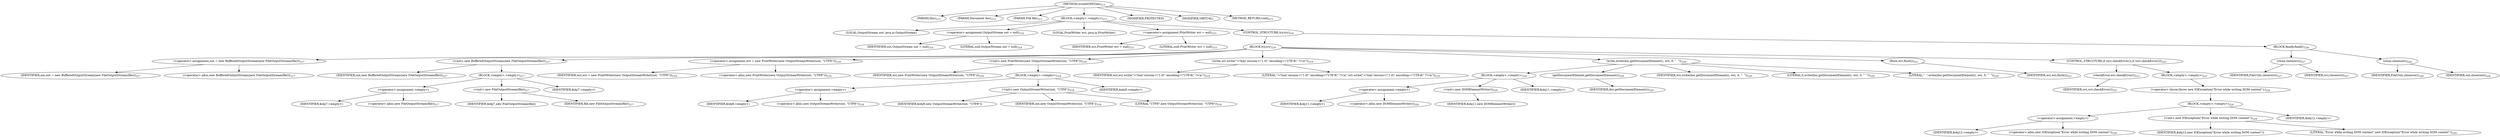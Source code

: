 digraph "writeDOMTree" {  
"329" [label = <(METHOD,writeDOMTree)<SUB>213</SUB>> ]
"330" [label = <(PARAM,this)<SUB>213</SUB>> ]
"331" [label = <(PARAM,Document doc)<SUB>213</SUB>> ]
"332" [label = <(PARAM,File file)<SUB>213</SUB>> ]
"333" [label = <(BLOCK,&lt;empty&gt;,&lt;empty&gt;)<SUB>213</SUB>> ]
"21" [label = <(LOCAL,OutputStream out: java.io.OutputStream)> ]
"334" [label = <(&lt;operator&gt;.assignment,OutputStream out = null)<SUB>214</SUB>> ]
"335" [label = <(IDENTIFIER,out,OutputStream out = null)<SUB>214</SUB>> ]
"336" [label = <(LITERAL,null,OutputStream out = null)<SUB>214</SUB>> ]
"23" [label = <(LOCAL,PrintWriter wri: java.io.PrintWriter)> ]
"337" [label = <(&lt;operator&gt;.assignment,PrintWriter wri = null)<SUB>215</SUB>> ]
"338" [label = <(IDENTIFIER,wri,PrintWriter wri = null)<SUB>215</SUB>> ]
"339" [label = <(LITERAL,null,PrintWriter wri = null)<SUB>215</SUB>> ]
"340" [label = <(CONTROL_STRUCTURE,try,try)<SUB>216</SUB>> ]
"341" [label = <(BLOCK,try,try)<SUB>216</SUB>> ]
"342" [label = <(&lt;operator&gt;.assignment,out = new BufferedOutputStream(new FileOutputStream(file)))<SUB>217</SUB>> ]
"343" [label = <(IDENTIFIER,out,out = new BufferedOutputStream(new FileOutputStream(file)))<SUB>217</SUB>> ]
"344" [label = <(&lt;operator&gt;.alloc,new BufferedOutputStream(new FileOutputStream(file)))<SUB>217</SUB>> ]
"345" [label = <(&lt;init&gt;,new BufferedOutputStream(new FileOutputStream(file)))<SUB>217</SUB>> ]
"20" [label = <(IDENTIFIER,out,new BufferedOutputStream(new FileOutputStream(file)))<SUB>217</SUB>> ]
"346" [label = <(BLOCK,&lt;empty&gt;,&lt;empty&gt;)<SUB>217</SUB>> ]
"347" [label = <(&lt;operator&gt;.assignment,&lt;empty&gt;)> ]
"348" [label = <(IDENTIFIER,$obj7,&lt;empty&gt;)> ]
"349" [label = <(&lt;operator&gt;.alloc,new FileOutputStream(file))<SUB>217</SUB>> ]
"350" [label = <(&lt;init&gt;,new FileOutputStream(file))<SUB>217</SUB>> ]
"351" [label = <(IDENTIFIER,$obj7,new FileOutputStream(file))> ]
"352" [label = <(IDENTIFIER,file,new FileOutputStream(file))<SUB>217</SUB>> ]
"353" [label = <(IDENTIFIER,$obj7,&lt;empty&gt;)> ]
"354" [label = <(&lt;operator&gt;.assignment,wri = new PrintWriter(new OutputStreamWriter(out, &quot;UTF8&quot;)))<SUB>218</SUB>> ]
"355" [label = <(IDENTIFIER,wri,wri = new PrintWriter(new OutputStreamWriter(out, &quot;UTF8&quot;)))<SUB>218</SUB>> ]
"356" [label = <(&lt;operator&gt;.alloc,new PrintWriter(new OutputStreamWriter(out, &quot;UTF8&quot;)))<SUB>218</SUB>> ]
"357" [label = <(&lt;init&gt;,new PrintWriter(new OutputStreamWriter(out, &quot;UTF8&quot;)))<SUB>218</SUB>> ]
"22" [label = <(IDENTIFIER,wri,new PrintWriter(new OutputStreamWriter(out, &quot;UTF8&quot;)))<SUB>218</SUB>> ]
"358" [label = <(BLOCK,&lt;empty&gt;,&lt;empty&gt;)<SUB>218</SUB>> ]
"359" [label = <(&lt;operator&gt;.assignment,&lt;empty&gt;)> ]
"360" [label = <(IDENTIFIER,$obj9,&lt;empty&gt;)> ]
"361" [label = <(&lt;operator&gt;.alloc,new OutputStreamWriter(out, &quot;UTF8&quot;))<SUB>218</SUB>> ]
"362" [label = <(&lt;init&gt;,new OutputStreamWriter(out, &quot;UTF8&quot;))<SUB>218</SUB>> ]
"363" [label = <(IDENTIFIER,$obj9,new OutputStreamWriter(out, &quot;UTF8&quot;))> ]
"364" [label = <(IDENTIFIER,out,new OutputStreamWriter(out, &quot;UTF8&quot;))<SUB>218</SUB>> ]
"365" [label = <(LITERAL,&quot;UTF8&quot;,new OutputStreamWriter(out, &quot;UTF8&quot;))<SUB>218</SUB>> ]
"366" [label = <(IDENTIFIER,$obj9,&lt;empty&gt;)> ]
"367" [label = <(write,wri.write(&quot;&lt;?xml version=\&quot;1.0\&quot; encoding=\&quot;UTF-8\&quot; ?&gt;\n&quot;))<SUB>219</SUB>> ]
"368" [label = <(IDENTIFIER,wri,wri.write(&quot;&lt;?xml version=\&quot;1.0\&quot; encoding=\&quot;UTF-8\&quot; ?&gt;\n&quot;))<SUB>219</SUB>> ]
"369" [label = <(LITERAL,&quot;&lt;?xml version=\&quot;1.0\&quot; encoding=\&quot;UTF-8\&quot; ?&gt;\n&quot;,wri.write(&quot;&lt;?xml version=\&quot;1.0\&quot; encoding=\&quot;UTF-8\&quot; ?&gt;\n&quot;))<SUB>219</SUB>> ]
"370" [label = <(write,write(doc.getDocumentElement(), wri, 0, &quot;  &quot;))<SUB>220</SUB>> ]
"371" [label = <(BLOCK,&lt;empty&gt;,&lt;empty&gt;)<SUB>220</SUB>> ]
"372" [label = <(&lt;operator&gt;.assignment,&lt;empty&gt;)> ]
"373" [label = <(IDENTIFIER,$obj11,&lt;empty&gt;)> ]
"374" [label = <(&lt;operator&gt;.alloc,new DOMElementWriter())<SUB>220</SUB>> ]
"375" [label = <(&lt;init&gt;,new DOMElementWriter())<SUB>220</SUB>> ]
"376" [label = <(IDENTIFIER,$obj11,new DOMElementWriter())> ]
"377" [label = <(IDENTIFIER,$obj11,&lt;empty&gt;)> ]
"378" [label = <(getDocumentElement,getDocumentElement())<SUB>220</SUB>> ]
"379" [label = <(IDENTIFIER,doc,getDocumentElement())<SUB>220</SUB>> ]
"380" [label = <(IDENTIFIER,wri,write(doc.getDocumentElement(), wri, 0, &quot;  &quot;))<SUB>220</SUB>> ]
"381" [label = <(LITERAL,0,write(doc.getDocumentElement(), wri, 0, &quot;  &quot;))<SUB>220</SUB>> ]
"382" [label = <(LITERAL,&quot;  &quot;,write(doc.getDocumentElement(), wri, 0, &quot;  &quot;))<SUB>220</SUB>> ]
"383" [label = <(flush,wri.flush())<SUB>221</SUB>> ]
"384" [label = <(IDENTIFIER,wri,wri.flush())<SUB>221</SUB>> ]
"385" [label = <(CONTROL_STRUCTURE,if (wri.checkError()),if (wri.checkError()))<SUB>223</SUB>> ]
"386" [label = <(checkError,wri.checkError())<SUB>223</SUB>> ]
"387" [label = <(IDENTIFIER,wri,wri.checkError())<SUB>223</SUB>> ]
"388" [label = <(BLOCK,&lt;empty&gt;,&lt;empty&gt;)<SUB>223</SUB>> ]
"389" [label = <(&lt;operator&gt;.throw,throw new IOException(&quot;Error while writing DOM content&quot;);)<SUB>224</SUB>> ]
"390" [label = <(BLOCK,&lt;empty&gt;,&lt;empty&gt;)<SUB>224</SUB>> ]
"391" [label = <(&lt;operator&gt;.assignment,&lt;empty&gt;)> ]
"392" [label = <(IDENTIFIER,$obj12,&lt;empty&gt;)> ]
"393" [label = <(&lt;operator&gt;.alloc,new IOException(&quot;Error while writing DOM content&quot;))<SUB>224</SUB>> ]
"394" [label = <(&lt;init&gt;,new IOException(&quot;Error while writing DOM content&quot;))<SUB>224</SUB>> ]
"395" [label = <(IDENTIFIER,$obj12,new IOException(&quot;Error while writing DOM content&quot;))> ]
"396" [label = <(LITERAL,&quot;Error while writing DOM content&quot;,new IOException(&quot;Error while writing DOM content&quot;))<SUB>224</SUB>> ]
"397" [label = <(IDENTIFIER,$obj12,&lt;empty&gt;)> ]
"398" [label = <(BLOCK,finally,finally)<SUB>226</SUB>> ]
"399" [label = <(close,close(wri))<SUB>227</SUB>> ]
"400" [label = <(IDENTIFIER,FileUtils,close(wri))<SUB>227</SUB>> ]
"401" [label = <(IDENTIFIER,wri,close(wri))<SUB>227</SUB>> ]
"402" [label = <(close,close(out))<SUB>228</SUB>> ]
"403" [label = <(IDENTIFIER,FileUtils,close(out))<SUB>228</SUB>> ]
"404" [label = <(IDENTIFIER,out,close(out))<SUB>228</SUB>> ]
"405" [label = <(MODIFIER,PROTECTED)> ]
"406" [label = <(MODIFIER,VIRTUAL)> ]
"407" [label = <(METHOD_RETURN,void)<SUB>213</SUB>> ]
  "329" -> "330" 
  "329" -> "331" 
  "329" -> "332" 
  "329" -> "333" 
  "329" -> "405" 
  "329" -> "406" 
  "329" -> "407" 
  "333" -> "21" 
  "333" -> "334" 
  "333" -> "23" 
  "333" -> "337" 
  "333" -> "340" 
  "334" -> "335" 
  "334" -> "336" 
  "337" -> "338" 
  "337" -> "339" 
  "340" -> "341" 
  "340" -> "398" 
  "341" -> "342" 
  "341" -> "345" 
  "341" -> "354" 
  "341" -> "357" 
  "341" -> "367" 
  "341" -> "370" 
  "341" -> "383" 
  "341" -> "385" 
  "342" -> "343" 
  "342" -> "344" 
  "345" -> "20" 
  "345" -> "346" 
  "346" -> "347" 
  "346" -> "350" 
  "346" -> "353" 
  "347" -> "348" 
  "347" -> "349" 
  "350" -> "351" 
  "350" -> "352" 
  "354" -> "355" 
  "354" -> "356" 
  "357" -> "22" 
  "357" -> "358" 
  "358" -> "359" 
  "358" -> "362" 
  "358" -> "366" 
  "359" -> "360" 
  "359" -> "361" 
  "362" -> "363" 
  "362" -> "364" 
  "362" -> "365" 
  "367" -> "368" 
  "367" -> "369" 
  "370" -> "371" 
  "370" -> "378" 
  "370" -> "380" 
  "370" -> "381" 
  "370" -> "382" 
  "371" -> "372" 
  "371" -> "375" 
  "371" -> "377" 
  "372" -> "373" 
  "372" -> "374" 
  "375" -> "376" 
  "378" -> "379" 
  "383" -> "384" 
  "385" -> "386" 
  "385" -> "388" 
  "386" -> "387" 
  "388" -> "389" 
  "389" -> "390" 
  "390" -> "391" 
  "390" -> "394" 
  "390" -> "397" 
  "391" -> "392" 
  "391" -> "393" 
  "394" -> "395" 
  "394" -> "396" 
  "398" -> "399" 
  "398" -> "402" 
  "399" -> "400" 
  "399" -> "401" 
  "402" -> "403" 
  "402" -> "404" 
}
